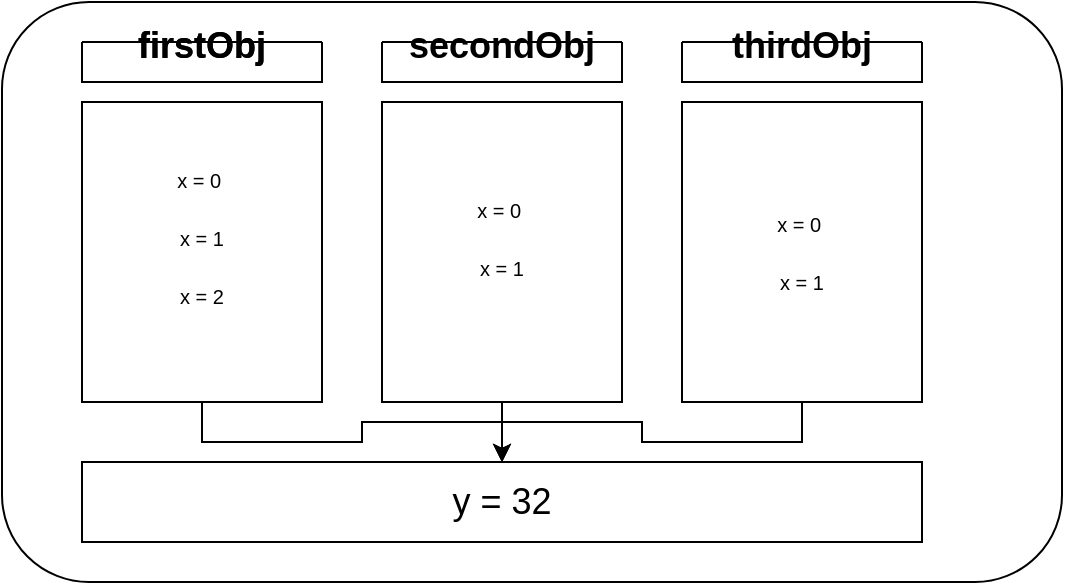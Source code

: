 <mxfile version="17.4.0" type="device"><diagram id="zo7ypWi99Py3GVLEr2Ax" name="Page-1"><mxGraphModel dx="1038" dy="579" grid="1" gridSize="10" guides="1" tooltips="1" connect="1" arrows="1" fold="1" page="1" pageScale="1" pageWidth="827" pageHeight="1169" math="0" shadow="0"><root><mxCell id="0"/><mxCell id="1" parent="0"/><mxCell id="bodsrJiYKUc-bAXzHiOw-1" value="" style="rounded=1;whiteSpace=wrap;html=1;" vertex="1" parent="1"><mxGeometry x="90" y="90" width="530" height="290" as="geometry"/></mxCell><mxCell id="bodsrJiYKUc-bAXzHiOw-16" value="" style="edgeStyle=orthogonalEdgeStyle;rounded=0;orthogonalLoop=1;jettySize=auto;html=1;fontSize=18;" edge="1" parent="1" source="bodsrJiYKUc-bAXzHiOw-2" target="bodsrJiYKUc-bAXzHiOw-11"><mxGeometry relative="1" as="geometry"/></mxCell><mxCell id="bodsrJiYKUc-bAXzHiOw-2" value="&lt;font size=&quot;1&quot;&gt;x = 0&amp;nbsp;&lt;br&gt;&lt;br&gt;x = 1&lt;br&gt;&lt;br&gt;x = 2&lt;br&gt;&lt;br&gt;&lt;/font&gt;" style="rounded=0;whiteSpace=wrap;html=1;align=center;" vertex="1" parent="1"><mxGeometry x="130" y="140" width="120" height="150" as="geometry"/></mxCell><mxCell id="bodsrJiYKUc-bAXzHiOw-14" value="" style="edgeStyle=orthogonalEdgeStyle;rounded=0;orthogonalLoop=1;jettySize=auto;html=1;fontSize=18;" edge="1" parent="1" source="bodsrJiYKUc-bAXzHiOw-4" target="bodsrJiYKUc-bAXzHiOw-11"><mxGeometry relative="1" as="geometry"/></mxCell><mxCell id="bodsrJiYKUc-bAXzHiOw-4" value="&lt;font size=&quot;1&quot;&gt;x = 0&amp;nbsp;&lt;br&gt;&lt;br&gt;x = 1&lt;br&gt;&lt;br&gt;&lt;/font&gt;" style="rounded=0;whiteSpace=wrap;html=1;align=center;" vertex="1" parent="1"><mxGeometry x="280" y="140" width="120" height="150" as="geometry"/></mxCell><mxCell id="bodsrJiYKUc-bAXzHiOw-15" value="" style="edgeStyle=orthogonalEdgeStyle;rounded=0;orthogonalLoop=1;jettySize=auto;html=1;fontSize=18;" edge="1" parent="1" source="bodsrJiYKUc-bAXzHiOw-5" target="bodsrJiYKUc-bAXzHiOw-11"><mxGeometry relative="1" as="geometry"/></mxCell><mxCell id="bodsrJiYKUc-bAXzHiOw-5" value="&lt;font size=&quot;1&quot;&gt;x = 0&amp;nbsp;&lt;br&gt;&lt;br&gt;x = 1&lt;br&gt;&lt;/font&gt;" style="rounded=0;whiteSpace=wrap;html=1;align=center;" vertex="1" parent="1"><mxGeometry x="430" y="140" width="120" height="150" as="geometry"/></mxCell><mxCell id="bodsrJiYKUc-bAXzHiOw-6" value="firstObj" style="swimlane;startSize=0;fontSize=18;" vertex="1" parent="1"><mxGeometry x="130" y="110" width="120" height="20" as="geometry"/></mxCell><mxCell id="bodsrJiYKUc-bAXzHiOw-7" value="firstObj" style="swimlane;startSize=0;fontSize=18;" vertex="1" parent="1"><mxGeometry x="130" y="110" width="120" height="20" as="geometry"/></mxCell><mxCell id="bodsrJiYKUc-bAXzHiOw-8" value="secondObj" style="swimlane;startSize=0;fontSize=18;" vertex="1" parent="1"><mxGeometry x="280" y="110" width="120" height="20" as="geometry"/></mxCell><mxCell id="bodsrJiYKUc-bAXzHiOw-9" value="thirdObj" style="swimlane;startSize=0;fontSize=18;" vertex="1" parent="1"><mxGeometry x="430" y="110" width="120" height="20" as="geometry"/></mxCell><mxCell id="bodsrJiYKUc-bAXzHiOw-11" value="y = 32" style="rounded=0;whiteSpace=wrap;html=1;fontSize=18;" vertex="1" parent="1"><mxGeometry x="130" y="320" width="420" height="40" as="geometry"/></mxCell></root></mxGraphModel></diagram></mxfile>